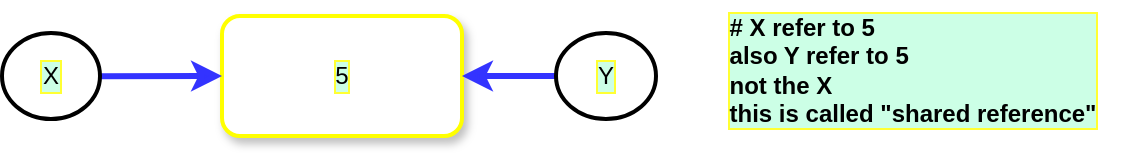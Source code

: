 <mxfile>
    <diagram id="sUbi4wrbTGPHAVVaN-Qz" name="Page-1">
        <mxGraphModel dx="410" dy="497" grid="0" gridSize="10" guides="1" tooltips="1" connect="1" arrows="1" fold="1" page="1" pageScale="1" pageWidth="850" pageHeight="1100" math="0" shadow="0">
            <root>
                <mxCell id="0"/>
                <mxCell id="1" parent="0"/>
                <mxCell id="2" value="5" style="rounded=1;whiteSpace=wrap;html=1;gradientColor=none;strokeColor=#FFFF00;strokeWidth=2;shadow=1;labelBorderColor=#FFFF33;labelBackgroundColor=#CCFFE6;" parent="1" vertex="1">
                    <mxGeometry x="140" y="200" width="120" height="60" as="geometry"/>
                </mxCell>
                <mxCell id="5" value="&lt;div style=&quot;text-align: left;&quot;&gt;&lt;b style=&quot;&quot;&gt;# X refer to 5&amp;nbsp;&lt;/b&gt;&lt;/div&gt;&lt;div style=&quot;text-align: left;&quot;&gt;&lt;b&gt;also Y refer to 5&amp;nbsp;&lt;/b&gt;&lt;/div&gt;&lt;div style=&quot;text-align: left;&quot;&gt;&lt;b&gt;not the X&lt;/b&gt;&lt;/div&gt;&lt;div style=&quot;text-align: left;&quot;&gt;&lt;b&gt;this is called &quot;shared reference&quot;&lt;/b&gt;&lt;/div&gt;" style="text;html=1;align=center;verticalAlign=middle;resizable=0;points=[];autosize=1;strokeColor=none;fillColor=none;strokeWidth=2;labelBorderColor=#FFFF33;labelBackgroundColor=#CCFFE6;" parent="1" vertex="1">
                    <mxGeometry x="380" y="192" width="210" height="70" as="geometry"/>
                </mxCell>
                <mxCell id="12" value="" style="edgeStyle=none;html=1;strokeWidth=3;strokeColor=#3333FF;" edge="1" parent="1" source="8" target="2">
                    <mxGeometry relative="1" as="geometry"/>
                </mxCell>
                <mxCell id="8" value="X" style="ellipse;whiteSpace=wrap;html=1;rounded=1;strokeWidth=2;labelBorderColor=#FFFF33;labelBackgroundColor=#CCFFE6;" parent="1" vertex="1">
                    <mxGeometry x="30" y="208.5" width="49" height="43" as="geometry"/>
                </mxCell>
                <mxCell id="11" value="" style="edgeStyle=none;html=1;strokeWidth=3;strokeColor=#3333FF;" parent="1" source="10" target="2" edge="1">
                    <mxGeometry relative="1" as="geometry"/>
                </mxCell>
                <mxCell id="10" value="Y" style="ellipse;whiteSpace=wrap;html=1;rounded=1;strokeWidth=2;labelBorderColor=#FFFF33;labelBackgroundColor=#CCFFE6;" parent="1" vertex="1">
                    <mxGeometry x="307" y="208.5" width="50" height="43" as="geometry"/>
                </mxCell>
            </root>
        </mxGraphModel>
    </diagram>
</mxfile>
